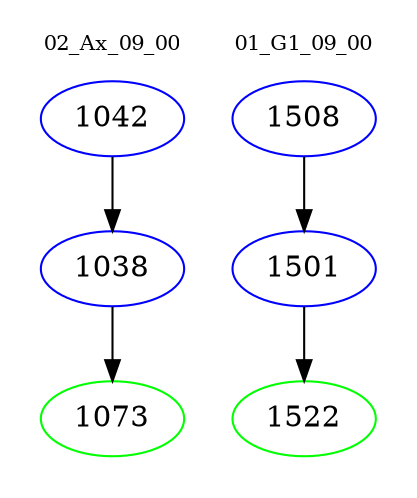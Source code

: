 digraph{
subgraph cluster_0 {
color = white
label = "02_Ax_09_00";
fontsize=10;
T0_1042 [label="1042", color="blue"]
T0_1042 -> T0_1038 [color="black"]
T0_1038 [label="1038", color="blue"]
T0_1038 -> T0_1073 [color="black"]
T0_1073 [label="1073", color="green"]
}
subgraph cluster_1 {
color = white
label = "01_G1_09_00";
fontsize=10;
T1_1508 [label="1508", color="blue"]
T1_1508 -> T1_1501 [color="black"]
T1_1501 [label="1501", color="blue"]
T1_1501 -> T1_1522 [color="black"]
T1_1522 [label="1522", color="green"]
}
}
